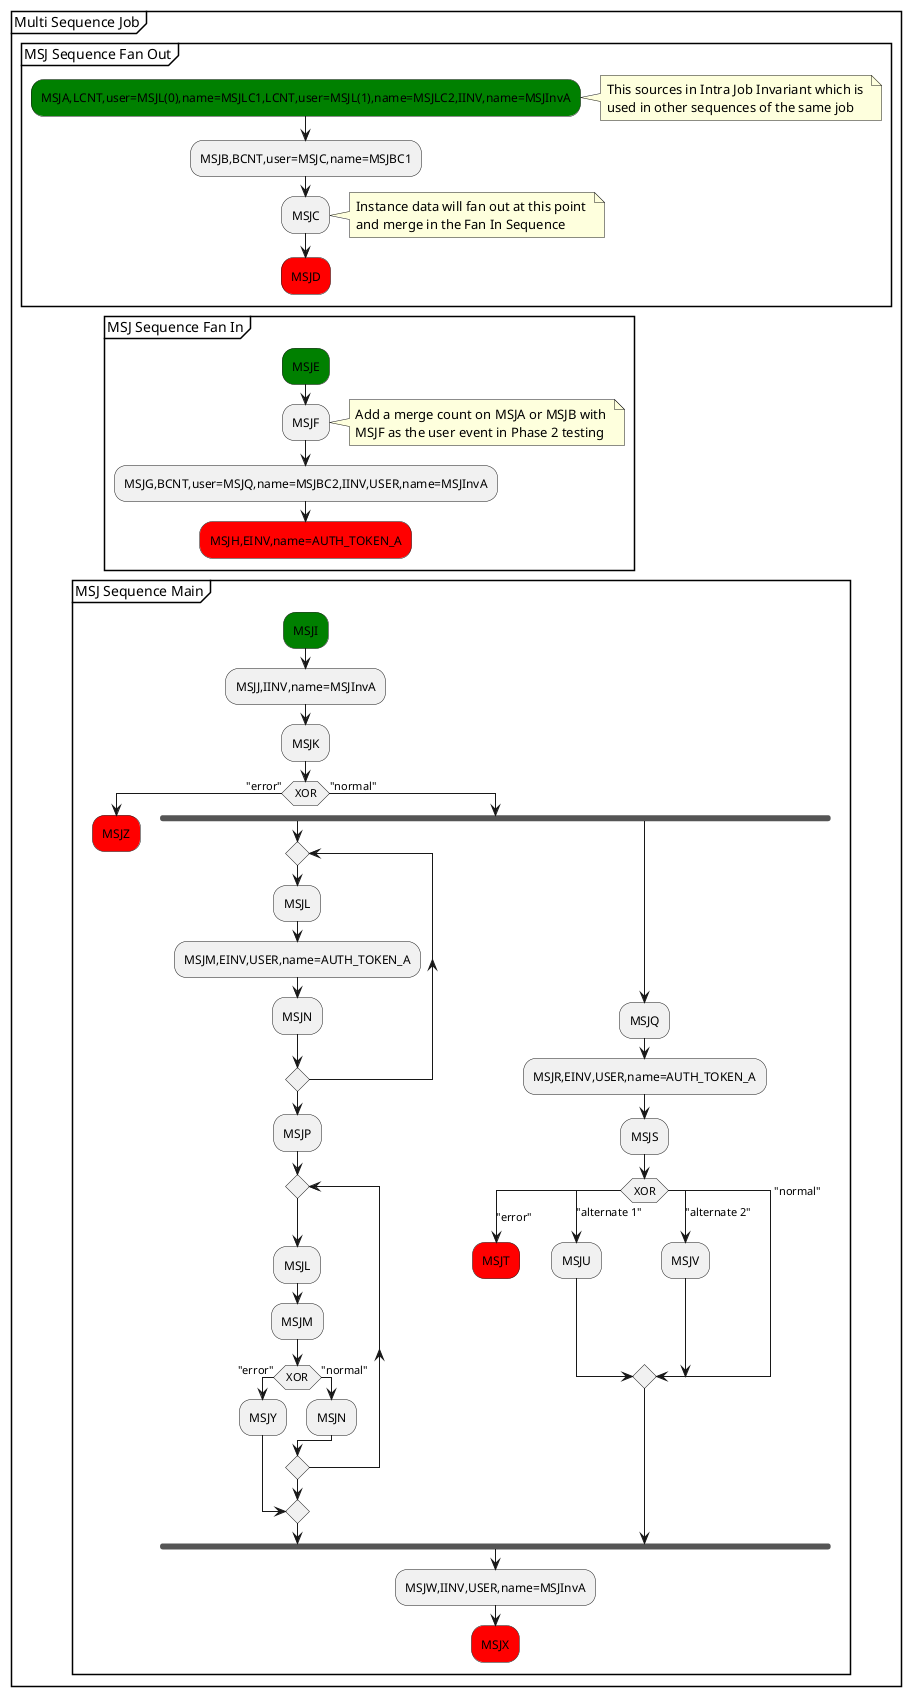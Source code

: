 @startuml
partition "Multi Sequence Job" {
group "MSJ Sequence Fan Out"
  #green:MSJA,LCNT,user=MSJL(0),name=MSJLC1,LCNT,user=MSJL(1),name=MSJLC2,IINV,name=MSJInvA;
  note right
    This sources in Intra Job Invariant which is 
    used in other sequences of the same job
  end note
  :MSJB,BCNT,user=MSJC,name=MSJBC1;
  :MSJC;
  note right 
    Instance data will fan out at this point 
    and merge in the Fan In Sequence
  end note
  #red:MSJD;
  detach
end group

group "MSJ Sequence Fan In"
  #green:MSJE;
  :MSJF;
  note right
    Add a merge count on MSJA or MSJB with 
    MSJF as the user event in Phase 2 testing
  end note
  :MSJG,BCNT,user=MSJQ,name=MSJBC2,IINV,USER,name=MSJInvA;
  #red:MSJH,EINV,name=AUTH_TOKEN_A;
  detach
end group

group "MSJ Sequence Main"

  #green:MSJI;
  :MSJJ,IINV,name=MSJInvA;
  :MSJK;
  if (XOR) then ("error")
    #red:MSJZ;
    detach
  else ("normal")
    fork
      repeat
        :MSJL;
        :MSJM,EINV,USER,name=AUTH_TOKEN_A;
        :MSJN;
      repeat while
      :MSJP;
      repeat
        :MSJL;
        :MSJM;
        if (XOR) then ("error")
          :MSJY;
          break
        else ("normal")
          :MSJN;
        endif
      repeat while
    fork again
      :MSJQ;
      :MSJR,EINV,USER,name=AUTH_TOKEN_A;
      :MSJS;
      switch (XOR) 
      case ("error")
        #red:MSJT;
        detach
      case ("alternate 1")
        :MSJU;
      case ("alternate 2")
        :MSJV;
      case ("normal")  
      endswitch    
    end fork
    :MSJW,IINV,USER,name=MSJInvA;
    #red:MSJX;
    detach
  endif
end group
}
@enduml
